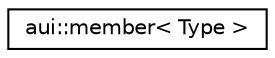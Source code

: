 digraph "Graphical Class Hierarchy"
{
 // LATEX_PDF_SIZE
  edge [fontname="Helvetica",fontsize="10",labelfontname="Helvetica",labelfontsize="10"];
  node [fontname="Helvetica",fontsize="10",shape=record];
  rankdir="LR";
  Node0 [label="aui::member\< Type \>",height=0.2,width=0.4,color="black", fillcolor="white", style="filled",URL="$structaui_1_1member.html",tooltip=" "];
}
